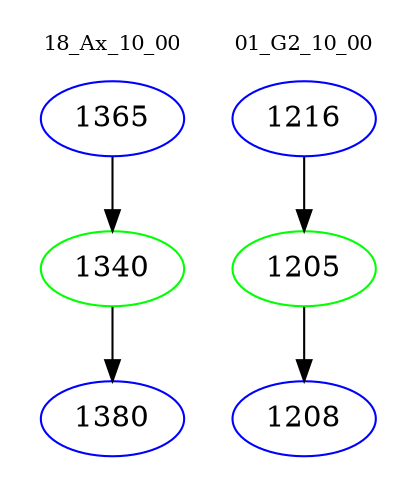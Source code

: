 digraph{
subgraph cluster_0 {
color = white
label = "18_Ax_10_00";
fontsize=10;
T0_1365 [label="1365", color="blue"]
T0_1365 -> T0_1340 [color="black"]
T0_1340 [label="1340", color="green"]
T0_1340 -> T0_1380 [color="black"]
T0_1380 [label="1380", color="blue"]
}
subgraph cluster_1 {
color = white
label = "01_G2_10_00";
fontsize=10;
T1_1216 [label="1216", color="blue"]
T1_1216 -> T1_1205 [color="black"]
T1_1205 [label="1205", color="green"]
T1_1205 -> T1_1208 [color="black"]
T1_1208 [label="1208", color="blue"]
}
}
